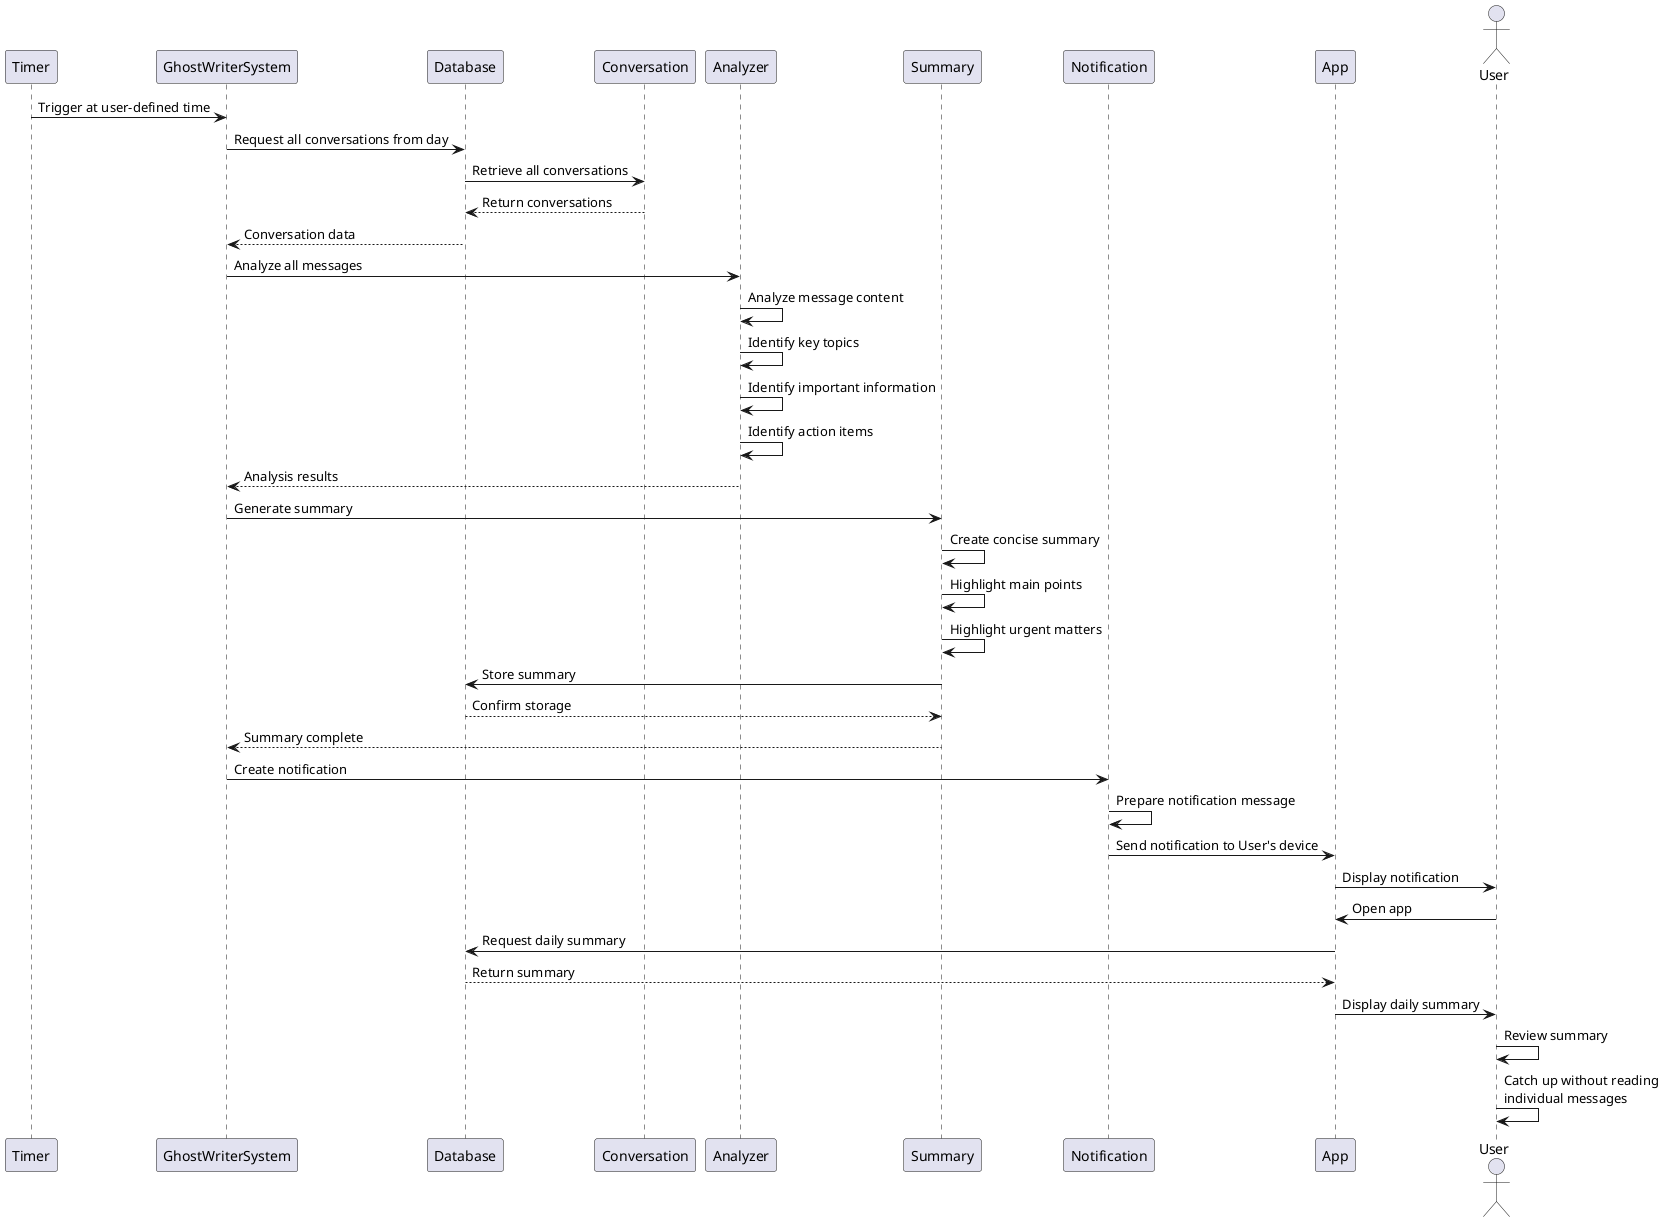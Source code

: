 @startuml Daily_Summary_Sequence
participant Timer
participant GhostWriterSystem
participant Database
participant Conversation
participant Analyzer
participant Summary
participant Notification
participant App
actor User

Timer -> GhostWriterSystem: Trigger at user-defined time
GhostWriterSystem -> Database: Request all conversations from day
Database -> Conversation: Retrieve all conversations
Conversation --> Database: Return conversations
Database --> GhostWriterSystem: Conversation data

GhostWriterSystem -> Analyzer: Analyze all messages
Analyzer -> Analyzer: Analyze message content
Analyzer -> Analyzer: Identify key topics
Analyzer -> Analyzer: Identify important information
Analyzer -> Analyzer: Identify action items
Analyzer --> GhostWriterSystem: Analysis results

GhostWriterSystem -> Summary: Generate summary
Summary -> Summary: Create concise summary
Summary -> Summary: Highlight main points
Summary -> Summary: Highlight urgent matters
Summary -> Database: Store summary
Database --> Summary: Confirm storage
Summary --> GhostWriterSystem: Summary complete

GhostWriterSystem -> Notification: Create notification
Notification -> Notification: Prepare notification message
Notification -> App: Send notification to User's device
App -> User: Display notification

User -> App: Open app
App -> Database: Request daily summary
Database --> App: Return summary
App -> User: Display daily summary
User -> User: Review summary
User -> User: Catch up without reading\nindividual messages

@enduml